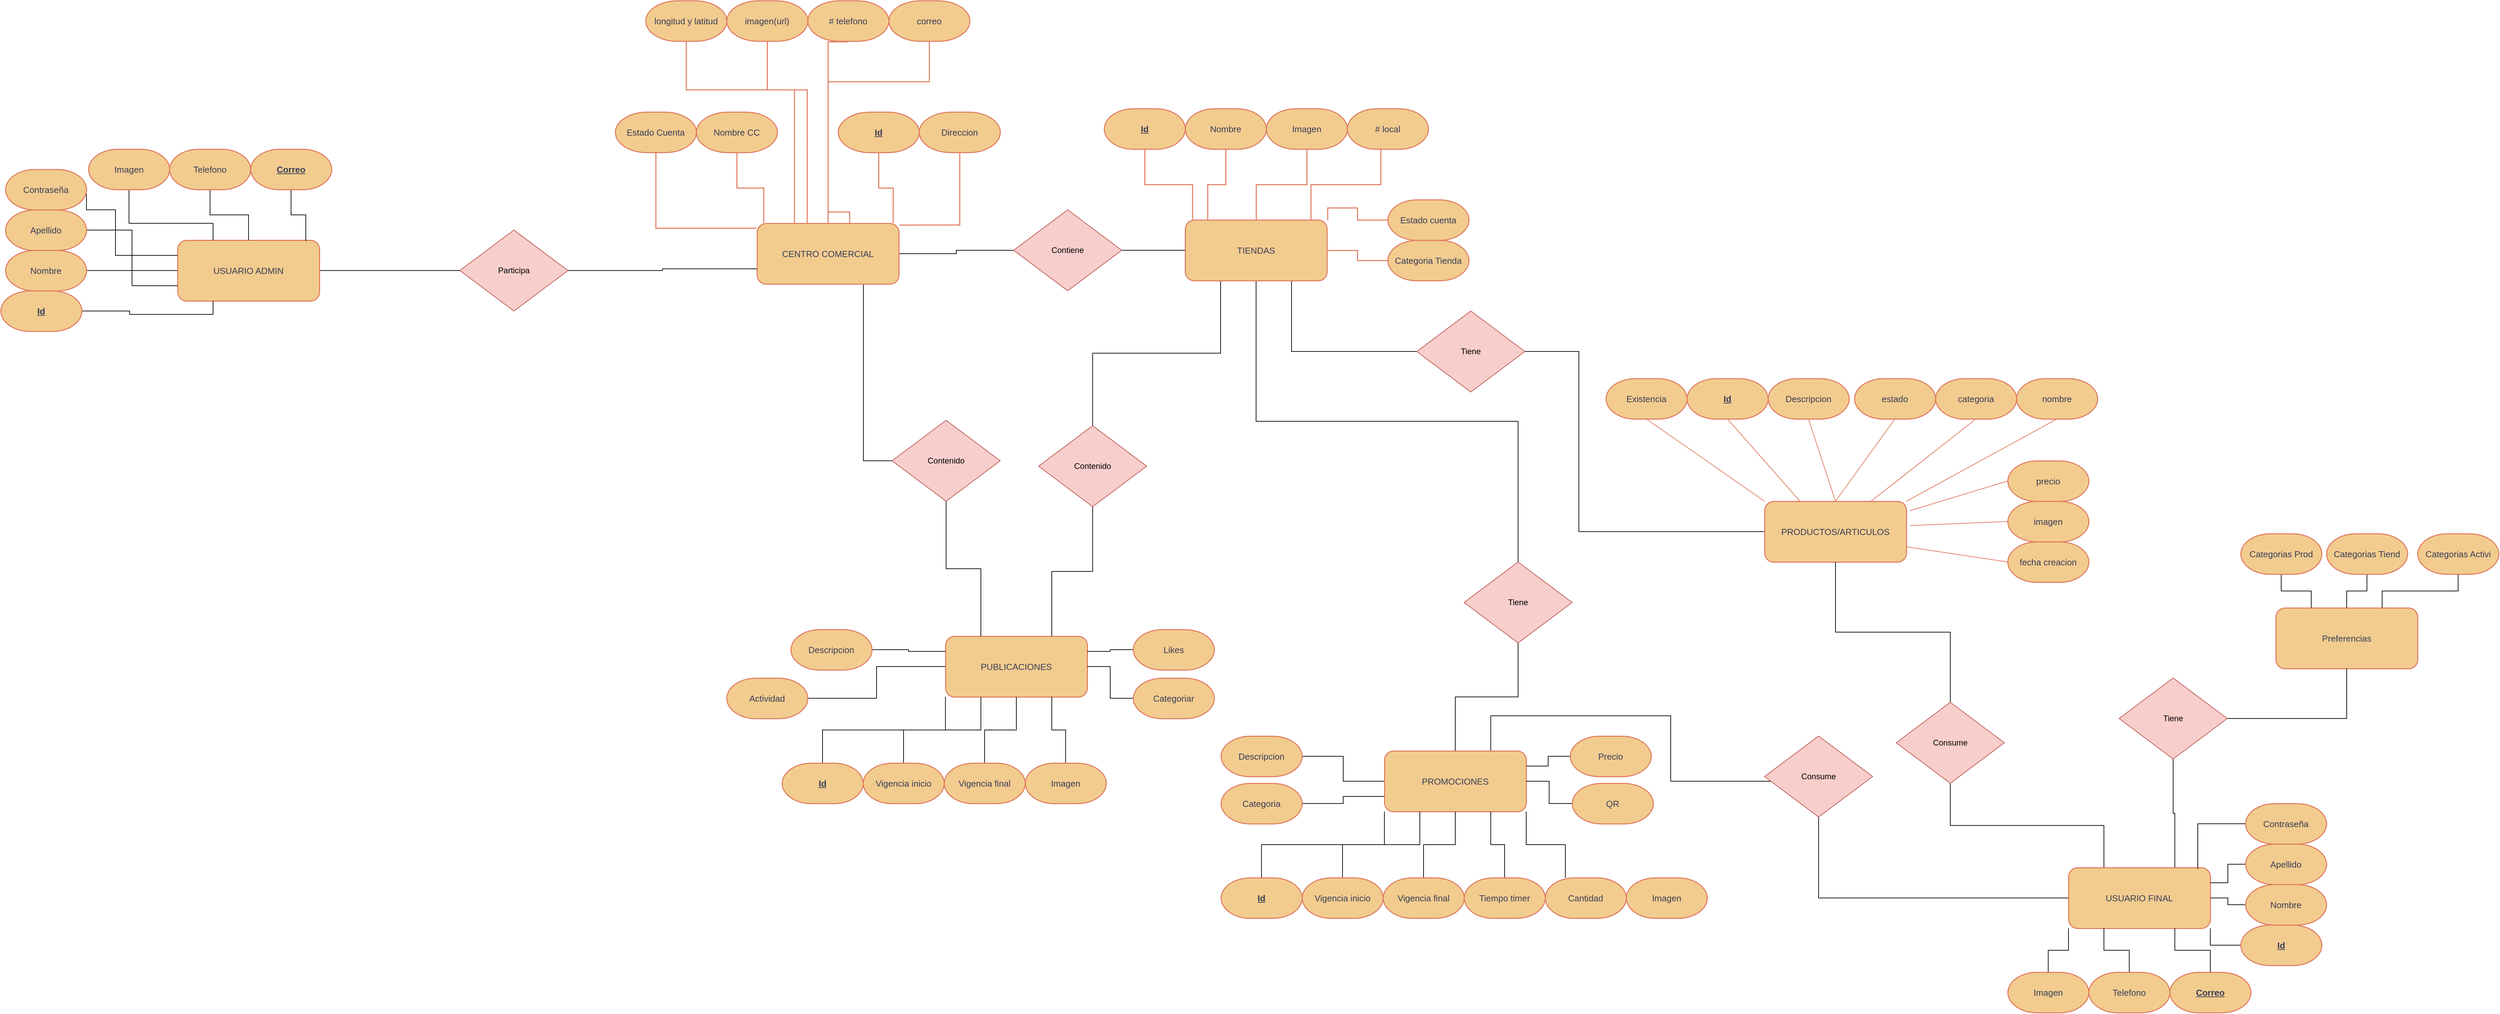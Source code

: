 <mxfile version="21.7.2" type="device">
  <diagram name="Página-1" id="ntaU-x05ywN7HmNlWzIk">
    <mxGraphModel dx="5553" dy="2973" grid="1" gridSize="10" guides="1" tooltips="1" connect="1" arrows="1" fold="1" page="1" pageScale="1" pageWidth="827" pageHeight="1169" math="0" shadow="0">
      <root>
        <mxCell id="0" />
        <mxCell id="1" parent="0" />
        <mxCell id="7kZYflLGiu1vBRq_scR5-114" style="edgeStyle=orthogonalEdgeStyle;rounded=0;orthogonalLoop=1;jettySize=auto;html=1;endArrow=none;endFill=0;" edge="1" parent="1" source="7kZYflLGiu1vBRq_scR5-4" target="7kZYflLGiu1vBRq_scR5-113">
          <mxGeometry relative="1" as="geometry" />
        </mxCell>
        <UserObject label="USUARIO ADMIN" lucidchartObjectId="M0NmfR.0CJwI" id="7kZYflLGiu1vBRq_scR5-4">
          <mxCell style="html=1;overflow=block;blockSpacing=1;whiteSpace=wrap;fontSize=13;fontColor=#393C56;spacing=9;strokeOpacity=100;strokeWidth=1.5;rounded=1;labelBackgroundColor=none;fillColor=#F2CC8F;strokeColor=#E07A5F;" vertex="1" parent="1">
            <mxGeometry x="405" y="475" width="210" height="90" as="geometry" />
          </mxCell>
        </UserObject>
        <mxCell id="7kZYflLGiu1vBRq_scR5-117" style="edgeStyle=orthogonalEdgeStyle;rounded=0;orthogonalLoop=1;jettySize=auto;html=1;endArrow=none;endFill=0;" edge="1" parent="1" source="7kZYflLGiu1vBRq_scR5-6" target="7kZYflLGiu1vBRq_scR5-116">
          <mxGeometry relative="1" as="geometry" />
        </mxCell>
        <mxCell id="7kZYflLGiu1vBRq_scR5-173" style="edgeStyle=orthogonalEdgeStyle;rounded=0;orthogonalLoop=1;jettySize=auto;html=1;exitX=0.75;exitY=1;exitDx=0;exitDy=0;entryX=0;entryY=0.5;entryDx=0;entryDy=0;endArrow=none;endFill=0;" edge="1" parent="1" source="7kZYflLGiu1vBRq_scR5-6" target="7kZYflLGiu1vBRq_scR5-170">
          <mxGeometry relative="1" as="geometry" />
        </mxCell>
        <UserObject label="CENTRO COMERCIAL" lucidchartObjectId="50NmJaIN.BOL" id="7kZYflLGiu1vBRq_scR5-6">
          <mxCell style="html=1;overflow=block;blockSpacing=1;whiteSpace=wrap;fontSize=13;fontColor=#393C56;spacing=9;strokeOpacity=100;strokeWidth=1.5;rounded=1;labelBackgroundColor=none;fillColor=#F2CC8F;strokeColor=#E07A5F;" vertex="1" parent="1">
            <mxGeometry x="1263" y="450" width="210" height="90" as="geometry" />
          </mxCell>
        </UserObject>
        <mxCell id="7kZYflLGiu1vBRq_scR5-137" style="edgeStyle=orthogonalEdgeStyle;rounded=0;orthogonalLoop=1;jettySize=auto;html=1;exitX=0.75;exitY=1;exitDx=0;exitDy=0;entryX=0;entryY=0.5;entryDx=0;entryDy=0;endArrow=none;endFill=0;" edge="1" parent="1" source="7kZYflLGiu1vBRq_scR5-8" target="7kZYflLGiu1vBRq_scR5-123">
          <mxGeometry relative="1" as="geometry" />
        </mxCell>
        <mxCell id="7kZYflLGiu1vBRq_scR5-138" style="edgeStyle=orthogonalEdgeStyle;rounded=0;orthogonalLoop=1;jettySize=auto;html=1;exitX=0.5;exitY=1;exitDx=0;exitDy=0;entryX=0.5;entryY=0;entryDx=0;entryDy=0;endArrow=none;endFill=0;" edge="1" parent="1" source="7kZYflLGiu1vBRq_scR5-8" target="7kZYflLGiu1vBRq_scR5-136">
          <mxGeometry relative="1" as="geometry" />
        </mxCell>
        <mxCell id="7kZYflLGiu1vBRq_scR5-177" style="edgeStyle=orthogonalEdgeStyle;rounded=0;orthogonalLoop=1;jettySize=auto;html=1;exitX=0.25;exitY=1;exitDx=0;exitDy=0;entryX=0.5;entryY=0;entryDx=0;entryDy=0;endArrow=none;endFill=0;" edge="1" parent="1" source="7kZYflLGiu1vBRq_scR5-8" target="7kZYflLGiu1vBRq_scR5-175">
          <mxGeometry relative="1" as="geometry" />
        </mxCell>
        <UserObject label="TIENDAS" lucidchartObjectId="w1NmIhFeexEP" id="7kZYflLGiu1vBRq_scR5-8">
          <mxCell style="html=1;overflow=block;blockSpacing=1;whiteSpace=wrap;fontSize=13;fontColor=#393C56;spacing=9;strokeOpacity=100;strokeWidth=1.5;rounded=1;labelBackgroundColor=none;fillColor=#F2CC8F;strokeColor=#E07A5F;" vertex="1" parent="1">
            <mxGeometry x="1897" y="445" width="210" height="90" as="geometry" />
          </mxCell>
        </UserObject>
        <mxCell id="7kZYflLGiu1vBRq_scR5-125" style="edgeStyle=orthogonalEdgeStyle;rounded=0;orthogonalLoop=1;jettySize=auto;html=1;exitX=0;exitY=0.5;exitDx=0;exitDy=0;entryX=1;entryY=0.5;entryDx=0;entryDy=0;endArrow=none;endFill=0;" edge="1" parent="1" source="7kZYflLGiu1vBRq_scR5-10" target="7kZYflLGiu1vBRq_scR5-123">
          <mxGeometry relative="1" as="geometry">
            <Array as="points">
              <mxPoint x="2480" y="907" />
              <mxPoint x="2480" y="640" />
            </Array>
          </mxGeometry>
        </mxCell>
        <UserObject label="PRODUCTOS/ARTICULOS" lucidchartObjectId="O1Nm0ZPylR8g" id="7kZYflLGiu1vBRq_scR5-10">
          <mxCell style="html=1;overflow=block;blockSpacing=1;whiteSpace=wrap;fontSize=13;fontColor=#393C56;spacing=9;strokeOpacity=100;strokeWidth=1.5;rounded=1;labelBackgroundColor=none;fillColor=#F2CC8F;strokeColor=#E07A5F;" vertex="1" parent="1">
            <mxGeometry x="2755" y="862" width="210" height="90" as="geometry" />
          </mxCell>
        </UserObject>
        <mxCell id="7kZYflLGiu1vBRq_scR5-207" style="edgeStyle=orthogonalEdgeStyle;rounded=0;orthogonalLoop=1;jettySize=auto;html=1;exitX=0.75;exitY=0;exitDx=0;exitDy=0;endArrow=none;endFill=0;" edge="1" parent="1" source="7kZYflLGiu1vBRq_scR5-13" target="7kZYflLGiu1vBRq_scR5-203">
          <mxGeometry relative="1" as="geometry">
            <Array as="points">
              <mxPoint x="2349" y="1180" />
              <mxPoint x="2616" y="1180" />
              <mxPoint x="2616" y="1277" />
            </Array>
          </mxGeometry>
        </mxCell>
        <UserObject label="PROMOCIONES" lucidchartObjectId="f3NmRvTZuNZb" id="7kZYflLGiu1vBRq_scR5-13">
          <mxCell style="html=1;overflow=block;blockSpacing=1;whiteSpace=wrap;fontSize=13;fontColor=#393C56;spacing=9;strokeOpacity=100;strokeWidth=1.5;rounded=1;labelBackgroundColor=none;fillColor=#F2CC8F;strokeColor=#E07A5F;" vertex="1" parent="1">
            <mxGeometry x="2192" y="1232" width="210" height="90" as="geometry" />
          </mxCell>
        </UserObject>
        <mxCell id="7kZYflLGiu1vBRq_scR5-107" style="edgeStyle=orthogonalEdgeStyle;rounded=0;orthogonalLoop=1;jettySize=auto;html=1;entryX=0.25;entryY=0;entryDx=0;entryDy=0;endArrow=none;endFill=0;" edge="1" parent="1" source="7kZYflLGiu1vBRq_scR5-14" target="7kZYflLGiu1vBRq_scR5-4">
          <mxGeometry relative="1" as="geometry">
            <Array as="points">
              <mxPoint x="333" y="450" />
              <mxPoint x="458" y="450" />
            </Array>
          </mxGeometry>
        </mxCell>
        <UserObject label="Imagen" lucidchartObjectId="ZiRmygmDh0cw" id="7kZYflLGiu1vBRq_scR5-14">
          <mxCell style="html=1;overflow=block;blockSpacing=1;whiteSpace=wrap;fontSize=13;fontColor=#393C56;spacing=3.8;strokeOpacity=100;strokeWidth=1.5;rounded=1;arcSize=73;labelBackgroundColor=none;fillColor=#F2CC8F;strokeColor=#E07A5F;" vertex="1" parent="1">
            <mxGeometry x="273" y="340" width="120" height="60" as="geometry" />
          </mxCell>
        </UserObject>
        <mxCell id="7kZYflLGiu1vBRq_scR5-105" style="edgeStyle=orthogonalEdgeStyle;rounded=0;orthogonalLoop=1;jettySize=auto;html=1;endArrow=none;endFill=0;" edge="1" parent="1" source="7kZYflLGiu1vBRq_scR5-15" target="7kZYflLGiu1vBRq_scR5-4">
          <mxGeometry relative="1" as="geometry" />
        </mxCell>
        <UserObject label="Telefono" lucidchartObjectId="njRmm_-5uQLU" id="7kZYflLGiu1vBRq_scR5-15">
          <mxCell style="html=1;overflow=block;blockSpacing=1;whiteSpace=wrap;fontSize=13;fontColor=#393C56;spacing=3.8;strokeOpacity=100;strokeWidth=1.5;rounded=1;arcSize=73;labelBackgroundColor=none;fillColor=#F2CC8F;strokeColor=#E07A5F;" vertex="1" parent="1">
            <mxGeometry x="393" y="340" width="120" height="60" as="geometry" />
          </mxCell>
        </UserObject>
        <mxCell id="7kZYflLGiu1vBRq_scR5-108" style="edgeStyle=orthogonalEdgeStyle;rounded=0;orthogonalLoop=1;jettySize=auto;html=1;exitX=1;exitY=0.5;exitDx=0;exitDy=0;entryX=0;entryY=0.25;entryDx=0;entryDy=0;endArrow=none;endFill=0;" edge="1" parent="1" source="7kZYflLGiu1vBRq_scR5-17" target="7kZYflLGiu1vBRq_scR5-4">
          <mxGeometry relative="1" as="geometry">
            <Array as="points">
              <mxPoint x="270" y="430" />
              <mxPoint x="313" y="430" />
              <mxPoint x="313" y="498" />
            </Array>
          </mxGeometry>
        </mxCell>
        <UserObject label="Contraseña" lucidchartObjectId="rjRmZaRfC-3L" id="7kZYflLGiu1vBRq_scR5-17">
          <mxCell style="html=1;overflow=block;blockSpacing=1;whiteSpace=wrap;fontSize=13;fontColor=#393C56;spacing=3.8;strokeOpacity=100;strokeWidth=1.5;rounded=1;arcSize=73;labelBackgroundColor=none;fillColor=#F2CC8F;strokeColor=#E07A5F;" vertex="1" parent="1">
            <mxGeometry x="150" y="370" width="120" height="60" as="geometry" />
          </mxCell>
        </UserObject>
        <mxCell id="7kZYflLGiu1vBRq_scR5-110" style="edgeStyle=orthogonalEdgeStyle;rounded=0;orthogonalLoop=1;jettySize=auto;html=1;entryX=0;entryY=0.75;entryDx=0;entryDy=0;endArrow=none;endFill=0;" edge="1" parent="1" source="7kZYflLGiu1vBRq_scR5-18" target="7kZYflLGiu1vBRq_scR5-4">
          <mxGeometry relative="1" as="geometry" />
        </mxCell>
        <UserObject label="Nombre" lucidchartObjectId="sjRmLzQnXEZI" id="7kZYflLGiu1vBRq_scR5-18">
          <mxCell style="html=1;overflow=block;blockSpacing=1;whiteSpace=wrap;fontSize=13;fontColor=#393C56;spacing=3.8;strokeOpacity=100;strokeWidth=1.5;rounded=1;arcSize=73;labelBackgroundColor=none;fillColor=#F2CC8F;strokeColor=#E07A5F;" vertex="1" parent="1">
            <mxGeometry x="150" y="490" width="120" height="60" as="geometry" />
          </mxCell>
        </UserObject>
        <mxCell id="7kZYflLGiu1vBRq_scR5-109" style="edgeStyle=orthogonalEdgeStyle;rounded=0;orthogonalLoop=1;jettySize=auto;html=1;entryX=0.25;entryY=1;entryDx=0;entryDy=0;endArrow=none;endFill=0;" edge="1" parent="1" source="7kZYflLGiu1vBRq_scR5-19" target="7kZYflLGiu1vBRq_scR5-4">
          <mxGeometry relative="1" as="geometry" />
        </mxCell>
        <UserObject label="Id" lucidchartObjectId="sjRmEEmUlFjG" id="7kZYflLGiu1vBRq_scR5-19">
          <mxCell style="html=1;overflow=block;blockSpacing=1;whiteSpace=wrap;fontSize=13;fontColor=#393C56;fontStyle=5;spacing=3.8;strokeOpacity=100;strokeWidth=1.5;rounded=1;arcSize=73;labelBackgroundColor=none;fillColor=#F2CC8F;strokeColor=#E07A5F;" vertex="1" parent="1">
            <mxGeometry x="143" y="550" width="120" height="60" as="geometry" />
          </mxCell>
        </UserObject>
        <mxCell id="7kZYflLGiu1vBRq_scR5-104" style="edgeStyle=orthogonalEdgeStyle;rounded=0;orthogonalLoop=1;jettySize=auto;html=1;exitX=0.5;exitY=1;exitDx=0;exitDy=0;entryX=0.904;entryY=0.014;entryDx=0;entryDy=0;entryPerimeter=0;endArrow=none;endFill=0;" edge="1" parent="1" source="7kZYflLGiu1vBRq_scR5-21" target="7kZYflLGiu1vBRq_scR5-4">
          <mxGeometry relative="1" as="geometry" />
        </mxCell>
        <UserObject label="&lt;b&gt;&lt;u&gt;Correo&lt;/u&gt;&lt;/b&gt;" lucidchartObjectId="tjRmZacdJxHJ" id="7kZYflLGiu1vBRq_scR5-21">
          <mxCell style="html=1;overflow=block;blockSpacing=1;whiteSpace=wrap;fontSize=13;fontColor=#393C56;spacing=3.8;strokeOpacity=100;strokeWidth=1.5;rounded=1;arcSize=73;labelBackgroundColor=none;fillColor=#F2CC8F;strokeColor=#E07A5F;" vertex="1" parent="1">
            <mxGeometry x="513" y="340" width="120" height="60" as="geometry" />
          </mxCell>
        </UserObject>
        <UserObject label="Estado Cuenta" lucidchartObjectId="1sRmsUlCyMDQ" id="7kZYflLGiu1vBRq_scR5-29">
          <mxCell style="html=1;overflow=block;blockSpacing=1;whiteSpace=wrap;fontSize=13;fontColor=#393C56;spacing=3.8;strokeOpacity=100;strokeWidth=1.5;arcSize=79;rounded=1;labelBackgroundColor=none;fillColor=#F2CC8F;strokeColor=#E07A5F;" vertex="1" parent="1">
            <mxGeometry x="1053" y="285" width="120" height="60" as="geometry" />
          </mxCell>
        </UserObject>
        <UserObject label="Nombre CC" lucidchartObjectId="1sRmLuMz4Amx" id="7kZYflLGiu1vBRq_scR5-30">
          <mxCell style="html=1;overflow=block;blockSpacing=1;whiteSpace=wrap;fontSize=13;fontColor=#393C56;spacing=3.8;strokeOpacity=100;strokeWidth=1.5;arcSize=79;rounded=1;labelBackgroundColor=none;fillColor=#F2CC8F;strokeColor=#E07A5F;" vertex="1" parent="1">
            <mxGeometry x="1173" y="285" width="120" height="60" as="geometry" />
          </mxCell>
        </UserObject>
        <UserObject label="Direccion" lucidchartObjectId="1sRmRQsiv0A0" id="7kZYflLGiu1vBRq_scR5-31">
          <mxCell style="html=1;overflow=block;blockSpacing=1;whiteSpace=wrap;fontSize=13;fontColor=#393C56;spacing=3.8;strokeOpacity=100;strokeWidth=1.5;arcSize=79;rounded=1;labelBackgroundColor=none;fillColor=#F2CC8F;strokeColor=#E07A5F;" vertex="1" parent="1">
            <mxGeometry x="1503" y="285" width="120" height="60" as="geometry" />
          </mxCell>
        </UserObject>
        <UserObject label="Id" lucidchartObjectId="1sRmekJ7AX4H" id="7kZYflLGiu1vBRq_scR5-32">
          <mxCell style="html=1;overflow=block;blockSpacing=1;whiteSpace=wrap;fontSize=13;fontColor=#393C56;fontStyle=5;spacing=3.8;strokeOpacity=100;strokeWidth=1.5;arcSize=79;rounded=1;labelBackgroundColor=none;fillColor=#F2CC8F;strokeColor=#E07A5F;" vertex="1" parent="1">
            <mxGeometry x="1383" y="285" width="120" height="60" as="geometry" />
          </mxCell>
        </UserObject>
        <UserObject label="longitud y latitud" lucidchartObjectId="YtRmYNkM_q_I" id="7kZYflLGiu1vBRq_scR5-33">
          <mxCell style="html=1;overflow=block;blockSpacing=1;whiteSpace=wrap;fontSize=13;fontColor=#393C56;spacing=3.8;strokeOpacity=100;strokeWidth=1.5;arcSize=79;rounded=1;labelBackgroundColor=none;fillColor=#F2CC8F;strokeColor=#E07A5F;" vertex="1" parent="1">
            <mxGeometry x="1098" y="120" width="120" height="60" as="geometry" />
          </mxCell>
        </UserObject>
        <UserObject label="imagen(url)" lucidchartObjectId="YtRmgZ2apoMe" id="7kZYflLGiu1vBRq_scR5-34">
          <mxCell style="html=1;overflow=block;blockSpacing=1;whiteSpace=wrap;fontSize=13;fontColor=#393C56;spacing=3.8;strokeOpacity=100;strokeWidth=1.5;arcSize=79;rounded=1;labelBackgroundColor=none;fillColor=#F2CC8F;strokeColor=#E07A5F;" vertex="1" parent="1">
            <mxGeometry x="1218" y="120" width="120" height="60" as="geometry" />
          </mxCell>
        </UserObject>
        <UserObject label="correo" lucidchartObjectId="YtRmugOnUNof" id="7kZYflLGiu1vBRq_scR5-35">
          <mxCell style="html=1;overflow=block;blockSpacing=1;whiteSpace=wrap;fontSize=13;fontColor=#393C56;spacing=3.8;strokeOpacity=100;strokeWidth=1.5;arcSize=79;rounded=1;labelBackgroundColor=none;fillColor=#F2CC8F;strokeColor=#E07A5F;" vertex="1" parent="1">
            <mxGeometry x="1458" y="120" width="120" height="60" as="geometry" />
          </mxCell>
        </UserObject>
        <UserObject label="# telefono" lucidchartObjectId="YtRmXLlc44EZ" id="7kZYflLGiu1vBRq_scR5-36">
          <mxCell style="html=1;overflow=block;blockSpacing=1;whiteSpace=wrap;fontSize=13;fontColor=#393C56;spacing=3.8;strokeOpacity=100;strokeWidth=1.5;arcSize=79;rounded=1;labelBackgroundColor=none;fillColor=#F2CC8F;strokeColor=#E07A5F;" vertex="1" parent="1">
            <mxGeometry x="1338" y="120" width="120" height="60" as="geometry" />
          </mxCell>
        </UserObject>
        <UserObject label="" lucidchartObjectId="MuRm-WQiy9Y5" id="7kZYflLGiu1vBRq_scR5-37">
          <mxCell style="html=1;jettySize=18;whiteSpace=wrap;fontSize=13;strokeWidth=1.5;rounded=1;arcSize=0;edgeStyle=orthogonalEdgeStyle;startArrow=none;endArrow=none;exitX=0.5;exitY=1.013;exitPerimeter=0;entryX=-0.004;entryY=0.078;entryPerimeter=0;labelBackgroundColor=none;strokeColor=#E07A5F;fontColor=default;" edge="1" parent="1" source="7kZYflLGiu1vBRq_scR5-29" target="7kZYflLGiu1vBRq_scR5-6">
            <mxGeometry width="100" height="100" relative="1" as="geometry">
              <Array as="points" />
            </mxGeometry>
          </mxCell>
        </UserObject>
        <UserObject label="" lucidchartObjectId="PuRm4tyDzdLB" id="7kZYflLGiu1vBRq_scR5-38">
          <mxCell style="html=1;jettySize=18;whiteSpace=wrap;fontSize=13;strokeWidth=1.5;rounded=1;arcSize=0;edgeStyle=orthogonalEdgeStyle;startArrow=none;endArrow=none;exitX=0.5;exitY=1.013;exitPerimeter=0;entryX=1.004;entryY=0.026;entryPerimeter=0;labelBackgroundColor=none;strokeColor=#E07A5F;fontColor=default;" edge="1" parent="1" source="7kZYflLGiu1vBRq_scR5-31" target="7kZYflLGiu1vBRq_scR5-6">
            <mxGeometry width="100" height="100" relative="1" as="geometry">
              <Array as="points" />
            </mxGeometry>
          </mxCell>
        </UserObject>
        <UserObject label="" lucidchartObjectId="SuRmwQ4q-v5X" id="7kZYflLGiu1vBRq_scR5-39">
          <mxCell style="html=1;jettySize=18;whiteSpace=wrap;fontSize=13;strokeWidth=1.5;rounded=1;arcSize=0;edgeStyle=orthogonalEdgeStyle;startArrow=none;endArrow=none;exitX=0.5;exitY=1.013;exitPerimeter=0;entryX=0.046;entryY=-0.008;entryPerimeter=0;labelBackgroundColor=none;strokeColor=#E07A5F;fontColor=default;" edge="1" parent="1" source="7kZYflLGiu1vBRq_scR5-30" target="7kZYflLGiu1vBRq_scR5-6">
            <mxGeometry width="100" height="100" relative="1" as="geometry">
              <Array as="points" />
            </mxGeometry>
          </mxCell>
        </UserObject>
        <UserObject label="" lucidchartObjectId="VuRm6VWlSLGH" id="7kZYflLGiu1vBRq_scR5-40">
          <mxCell style="html=1;jettySize=18;whiteSpace=wrap;fontSize=13;strokeWidth=1.5;rounded=1;arcSize=0;edgeStyle=orthogonalEdgeStyle;startArrow=none;endArrow=none;exitX=0.5;exitY=1.013;exitPerimeter=0;entryX=0.959;entryY=-0.008;entryPerimeter=0;labelBackgroundColor=none;strokeColor=#E07A5F;fontColor=default;" edge="1" parent="1" source="7kZYflLGiu1vBRq_scR5-32" target="7kZYflLGiu1vBRq_scR5-6">
            <mxGeometry width="100" height="100" relative="1" as="geometry">
              <Array as="points" />
            </mxGeometry>
          </mxCell>
        </UserObject>
        <UserObject label="" lucidchartObjectId="2uRmhGQWKLcj" id="7kZYflLGiu1vBRq_scR5-41">
          <mxCell style="html=1;jettySize=18;whiteSpace=wrap;fontSize=13;strokeWidth=1.5;rounded=1;arcSize=0;edgeStyle=orthogonalEdgeStyle;startArrow=none;endArrow=none;exitX=0.5;exitY=1.013;exitPerimeter=0;entryX=0.263;entryY=-0.008;entryPerimeter=0;labelBackgroundColor=none;strokeColor=#E07A5F;fontColor=default;" edge="1" parent="1" source="7kZYflLGiu1vBRq_scR5-33" target="7kZYflLGiu1vBRq_scR5-6">
            <mxGeometry width="100" height="100" relative="1" as="geometry">
              <Array as="points">
                <mxPoint x="1158" y="252" />
                <mxPoint x="1318" y="252" />
              </Array>
            </mxGeometry>
          </mxCell>
        </UserObject>
        <UserObject label="" lucidchartObjectId="8uRmXJCXcUD5" id="7kZYflLGiu1vBRq_scR5-42">
          <mxCell style="html=1;jettySize=18;whiteSpace=wrap;fontSize=13;strokeWidth=1.5;rounded=1;arcSize=0;edgeStyle=orthogonalEdgeStyle;startArrow=none;endArrow=none;exitX=0.5;exitY=1.013;exitPerimeter=0;entryX=0.353;entryY=-0.008;entryPerimeter=0;labelBackgroundColor=none;strokeColor=#E07A5F;fontColor=default;" edge="1" parent="1" source="7kZYflLGiu1vBRq_scR5-34" target="7kZYflLGiu1vBRq_scR5-6">
            <mxGeometry width="100" height="100" relative="1" as="geometry">
              <Array as="points">
                <mxPoint x="1278" y="252" />
                <mxPoint x="1337" y="252" />
              </Array>
            </mxGeometry>
          </mxCell>
        </UserObject>
        <UserObject label="" lucidchartObjectId="-uRmCDpjyaD6" id="7kZYflLGiu1vBRq_scR5-43">
          <mxCell style="html=1;jettySize=18;whiteSpace=wrap;fontSize=13;strokeWidth=1.5;rounded=1;arcSize=0;edgeStyle=orthogonalEdgeStyle;startArrow=none;endArrow=none;exitX=0.5;exitY=1.013;exitPerimeter=0;entryX=0.5;entryY=-0.008;entryPerimeter=0;labelBackgroundColor=none;strokeColor=#E07A5F;fontColor=default;" edge="1" parent="1" source="7kZYflLGiu1vBRq_scR5-36" target="7kZYflLGiu1vBRq_scR5-6">
            <mxGeometry width="100" height="100" relative="1" as="geometry">
              <Array as="points">
                <mxPoint x="1368" y="181" />
              </Array>
            </mxGeometry>
          </mxCell>
        </UserObject>
        <UserObject label="" lucidchartObjectId=".uRmzeGu73lc" id="7kZYflLGiu1vBRq_scR5-44">
          <mxCell style="html=1;jettySize=18;whiteSpace=wrap;fontSize=13;strokeWidth=1.5;rounded=1;arcSize=0;edgeStyle=orthogonalEdgeStyle;startArrow=none;endArrow=none;exitX=0.5;exitY=1.013;exitPerimeter=0;entryX=0.652;entryY=-0.008;entryPerimeter=0;labelBackgroundColor=none;strokeColor=#E07A5F;fontColor=default;" edge="1" parent="1" source="7kZYflLGiu1vBRq_scR5-35" target="7kZYflLGiu1vBRq_scR5-6">
            <mxGeometry width="100" height="100" relative="1" as="geometry">
              <Array as="points">
                <mxPoint x="1518" y="240" />
                <mxPoint x="1368" y="240" />
                <mxPoint x="1368" y="433" />
                <mxPoint x="1400" y="433" />
              </Array>
            </mxGeometry>
          </mxCell>
        </UserObject>
        <UserObject label="Id" lucidchartObjectId="gwRmP022EyiT" id="7kZYflLGiu1vBRq_scR5-45">
          <mxCell style="html=1;overflow=block;blockSpacing=1;whiteSpace=wrap;fontSize=13;fontColor=#393C56;fontStyle=5;spacing=3.8;strokeOpacity=100;strokeWidth=1.5;rounded=1;arcSize=73;labelBackgroundColor=none;fillColor=#F2CC8F;strokeColor=#E07A5F;" vertex="1" parent="1">
            <mxGeometry x="1777" y="280" width="120" height="60" as="geometry" />
          </mxCell>
        </UserObject>
        <UserObject label="Nombre" lucidchartObjectId="gwRm5Lo2Ekdb" id="7kZYflLGiu1vBRq_scR5-46">
          <mxCell style="html=1;overflow=block;blockSpacing=1;whiteSpace=wrap;fontSize=13;fontColor=#393C56;spacing=3.8;strokeOpacity=100;strokeWidth=1.5;rounded=1;arcSize=73;labelBackgroundColor=none;fillColor=#F2CC8F;strokeColor=#E07A5F;" vertex="1" parent="1">
            <mxGeometry x="1897" y="280" width="120" height="60" as="geometry" />
          </mxCell>
        </UserObject>
        <UserObject label="# local" lucidchartObjectId="gwRmv_3BVJWS" id="7kZYflLGiu1vBRq_scR5-47">
          <mxCell style="html=1;overflow=block;blockSpacing=1;whiteSpace=wrap;fontSize=13;fontColor=#393C56;spacing=3.8;strokeOpacity=100;strokeWidth=1.5;rounded=1;arcSize=73;labelBackgroundColor=none;fillColor=#F2CC8F;strokeColor=#E07A5F;" vertex="1" parent="1">
            <mxGeometry x="2137" y="280" width="120" height="60" as="geometry" />
          </mxCell>
        </UserObject>
        <UserObject label="Imagen" lucidchartObjectId="gwRmOf30d8Zc" id="7kZYflLGiu1vBRq_scR5-48">
          <mxCell style="html=1;overflow=block;blockSpacing=1;whiteSpace=wrap;fontSize=13;fontColor=#393C56;spacing=3.8;strokeOpacity=100;strokeWidth=1.5;rounded=1;arcSize=73;labelBackgroundColor=none;fillColor=#F2CC8F;strokeColor=#E07A5F;" vertex="1" parent="1">
            <mxGeometry x="2017" y="280" width="120" height="60" as="geometry" />
          </mxCell>
        </UserObject>
        <UserObject label="Estado cuenta" lucidchartObjectId="hxRmvEwDt.Kl" id="7kZYflLGiu1vBRq_scR5-49">
          <mxCell style="html=1;overflow=block;blockSpacing=1;whiteSpace=wrap;fontSize=13;fontColor=#393C56;spacing=3.8;strokeOpacity=100;strokeWidth=1.5;rounded=1;arcSize=73;labelBackgroundColor=none;fillColor=#F2CC8F;strokeColor=#E07A5F;" vertex="1" parent="1">
            <mxGeometry x="2197" y="415" width="120" height="60" as="geometry" />
          </mxCell>
        </UserObject>
        <UserObject label="Categoria Tienda" lucidchartObjectId="kxRmhYrkOlI6" id="7kZYflLGiu1vBRq_scR5-50">
          <mxCell style="html=1;overflow=block;blockSpacing=1;whiteSpace=wrap;fontSize=13;fontColor=#393C56;spacing=3.8;strokeOpacity=100;strokeWidth=1.5;rounded=1;arcSize=73;labelBackgroundColor=none;fillColor=#F2CC8F;strokeColor=#E07A5F;" vertex="1" parent="1">
            <mxGeometry x="2197" y="475" width="120" height="60" as="geometry" />
          </mxCell>
        </UserObject>
        <UserObject label="" lucidchartObjectId="ExRmF.XyVD4P" id="7kZYflLGiu1vBRq_scR5-51">
          <mxCell style="html=1;jettySize=18;whiteSpace=wrap;fontSize=13;strokeWidth=1.5;rounded=1;arcSize=0;edgeStyle=orthogonalEdgeStyle;startArrow=none;endArrow=none;exitX=0.5;exitY=1.013;exitPerimeter=0;entryX=0.051;entryY=-0.008;entryPerimeter=0;labelBackgroundColor=none;strokeColor=#E07A5F;fontColor=default;" edge="1" parent="1" source="7kZYflLGiu1vBRq_scR5-45" target="7kZYflLGiu1vBRq_scR5-8">
            <mxGeometry width="100" height="100" relative="1" as="geometry">
              <Array as="points" />
            </mxGeometry>
          </mxCell>
        </UserObject>
        <UserObject label="" lucidchartObjectId="GxRm0Ko2BDEh" id="7kZYflLGiu1vBRq_scR5-52">
          <mxCell style="html=1;jettySize=18;whiteSpace=wrap;fontSize=13;strokeWidth=1.5;rounded=1;arcSize=0;edgeStyle=orthogonalEdgeStyle;startArrow=none;endArrow=none;exitX=0.5;exitY=1.013;exitPerimeter=0;entryX=0.158;entryY=-0.008;entryPerimeter=0;labelBackgroundColor=none;strokeColor=#E07A5F;fontColor=default;" edge="1" parent="1" source="7kZYflLGiu1vBRq_scR5-46" target="7kZYflLGiu1vBRq_scR5-8">
            <mxGeometry width="100" height="100" relative="1" as="geometry">
              <Array as="points" />
            </mxGeometry>
          </mxCell>
        </UserObject>
        <UserObject label="" lucidchartObjectId="IxRmr3lUBJ3D" id="7kZYflLGiu1vBRq_scR5-53">
          <mxCell style="html=1;jettySize=18;whiteSpace=wrap;fontSize=13;strokeWidth=1.5;rounded=1;arcSize=0;edgeStyle=orthogonalEdgeStyle;startArrow=none;endArrow=none;exitX=0.5;exitY=1.013;exitPerimeter=0;entryX=0.5;entryY=-0.008;entryPerimeter=0;labelBackgroundColor=none;strokeColor=#E07A5F;fontColor=default;" edge="1" parent="1" source="7kZYflLGiu1vBRq_scR5-48" target="7kZYflLGiu1vBRq_scR5-8">
            <mxGeometry width="100" height="100" relative="1" as="geometry">
              <Array as="points" />
            </mxGeometry>
          </mxCell>
        </UserObject>
        <UserObject label="" lucidchartObjectId="KxRmqEfJPIO8" id="7kZYflLGiu1vBRq_scR5-54">
          <mxCell style="html=1;jettySize=18;whiteSpace=wrap;fontSize=13;strokeWidth=1.5;rounded=1;arcSize=0;edgeStyle=orthogonalEdgeStyle;startArrow=none;endArrow=none;exitX=0.413;exitY=1.013;exitPerimeter=0;entryX=0.886;entryY=-0.008;entryPerimeter=0;labelBackgroundColor=none;strokeColor=#E07A5F;fontColor=default;" edge="1" parent="1" source="7kZYflLGiu1vBRq_scR5-47" target="7kZYflLGiu1vBRq_scR5-8">
            <mxGeometry width="100" height="100" relative="1" as="geometry">
              <Array as="points" />
            </mxGeometry>
          </mxCell>
        </UserObject>
        <UserObject label="" lucidchartObjectId="QxRmvhu3GmNm" id="7kZYflLGiu1vBRq_scR5-55">
          <mxCell style="html=1;jettySize=18;whiteSpace=wrap;fontSize=13;strokeWidth=1.5;rounded=1;arcSize=0;edgeStyle=orthogonalEdgeStyle;startArrow=none;endArrow=none;exitX=-0.006;exitY=0.5;exitPerimeter=0;entryX=1.004;entryY=0;entryPerimeter=0;labelBackgroundColor=none;strokeColor=#E07A5F;fontColor=default;" edge="1" parent="1" source="7kZYflLGiu1vBRq_scR5-49" target="7kZYflLGiu1vBRq_scR5-8">
            <mxGeometry width="100" height="100" relative="1" as="geometry">
              <Array as="points" />
            </mxGeometry>
          </mxCell>
        </UserObject>
        <UserObject label="" lucidchartObjectId="TxRm~xc3fuyt" id="7kZYflLGiu1vBRq_scR5-56">
          <mxCell style="html=1;jettySize=18;whiteSpace=wrap;fontSize=13;strokeWidth=1.5;rounded=1;arcSize=0;edgeStyle=orthogonalEdgeStyle;startArrow=none;endArrow=none;exitX=-0.006;exitY=0.5;exitPerimeter=0;entryX=1.004;entryY=0.5;entryPerimeter=0;labelBackgroundColor=none;strokeColor=#E07A5F;fontColor=default;" edge="1" parent="1" source="7kZYflLGiu1vBRq_scR5-50" target="7kZYflLGiu1vBRq_scR5-8">
            <mxGeometry width="100" height="100" relative="1" as="geometry">
              <Array as="points" />
            </mxGeometry>
          </mxCell>
        </UserObject>
        <mxCell id="7kZYflLGiu1vBRq_scR5-60" style="edgeStyle=none;html=1;exitX=0.5;exitY=1;exitDx=0;exitDy=0;entryX=0.25;entryY=0;entryDx=0;entryDy=0;endArrow=none;endFill=0;rounded=1;labelBackgroundColor=none;strokeColor=#E07A5F;fontColor=default;" edge="1" parent="1" source="7kZYflLGiu1vBRq_scR5-61" target="7kZYflLGiu1vBRq_scR5-10">
          <mxGeometry relative="1" as="geometry" />
        </mxCell>
        <UserObject label="Id" lucidchartObjectId="NERmm8FYlDaB" id="7kZYflLGiu1vBRq_scR5-61">
          <mxCell style="html=1;overflow=block;blockSpacing=1;whiteSpace=wrap;fontSize=13;fontColor=#393C56;fontStyle=5;spacing=3.8;strokeOpacity=100;strokeWidth=1.5;rounded=1;arcSize=73;labelBackgroundColor=none;fillColor=#F2CC8F;strokeColor=#E07A5F;" vertex="1" parent="1">
            <mxGeometry x="2640" y="680" width="120" height="60" as="geometry" />
          </mxCell>
        </UserObject>
        <mxCell id="7kZYflLGiu1vBRq_scR5-62" style="edgeStyle=none;html=1;exitX=0.5;exitY=1;exitDx=0;exitDy=0;entryX=0.5;entryY=0;entryDx=0;entryDy=0;endArrow=none;endFill=0;rounded=1;labelBackgroundColor=none;strokeColor=#E07A5F;fontColor=default;" edge="1" parent="1" source="7kZYflLGiu1vBRq_scR5-63" target="7kZYflLGiu1vBRq_scR5-10">
          <mxGeometry relative="1" as="geometry" />
        </mxCell>
        <UserObject label="Descripcion" lucidchartObjectId="NERmmX75QwC7" id="7kZYflLGiu1vBRq_scR5-63">
          <mxCell style="html=1;overflow=block;blockSpacing=1;whiteSpace=wrap;fontSize=13;fontColor=#393C56;spacing=3.8;strokeOpacity=100;strokeWidth=1.5;rounded=1;arcSize=73;labelBackgroundColor=none;fillColor=#F2CC8F;strokeColor=#E07A5F;" vertex="1" parent="1">
            <mxGeometry x="2760" y="680" width="120" height="60" as="geometry" />
          </mxCell>
        </UserObject>
        <mxCell id="7kZYflLGiu1vBRq_scR5-64" style="edgeStyle=none;html=1;exitX=0.5;exitY=1;exitDx=0;exitDy=0;entryX=1;entryY=0;entryDx=0;entryDy=0;endArrow=none;endFill=0;rounded=1;labelBackgroundColor=none;strokeColor=#E07A5F;fontColor=default;" edge="1" parent="1" source="7kZYflLGiu1vBRq_scR5-65" target="7kZYflLGiu1vBRq_scR5-10">
          <mxGeometry relative="1" as="geometry" />
        </mxCell>
        <UserObject label="nombre" lucidchartObjectId="NERmTLcya7m7" id="7kZYflLGiu1vBRq_scR5-65">
          <mxCell style="html=1;overflow=block;blockSpacing=1;whiteSpace=wrap;fontSize=13;fontColor=#393C56;spacing=3.8;strokeOpacity=100;strokeWidth=1.5;rounded=1;arcSize=73;labelBackgroundColor=none;fillColor=#F2CC8F;strokeColor=#E07A5F;" vertex="1" parent="1">
            <mxGeometry x="3128" y="680" width="120" height="60" as="geometry" />
          </mxCell>
        </UserObject>
        <mxCell id="7kZYflLGiu1vBRq_scR5-66" style="edgeStyle=none;html=1;exitX=0.5;exitY=1;exitDx=0;exitDy=0;entryX=0.75;entryY=0;entryDx=0;entryDy=0;endArrow=none;endFill=0;rounded=1;labelBackgroundColor=none;strokeColor=#E07A5F;fontColor=default;" edge="1" parent="1" source="7kZYflLGiu1vBRq_scR5-67" target="7kZYflLGiu1vBRq_scR5-10">
          <mxGeometry relative="1" as="geometry" />
        </mxCell>
        <UserObject label="categoria" lucidchartObjectId="NERmVw9EEOjA" id="7kZYflLGiu1vBRq_scR5-67">
          <mxCell style="html=1;overflow=block;blockSpacing=1;whiteSpace=wrap;fontSize=13;fontColor=#393C56;spacing=3.8;strokeOpacity=100;strokeWidth=1.5;rounded=1;arcSize=73;labelBackgroundColor=none;fillColor=#F2CC8F;strokeColor=#E07A5F;" vertex="1" parent="1">
            <mxGeometry x="3008" y="680" width="120" height="60" as="geometry" />
          </mxCell>
        </UserObject>
        <mxCell id="7kZYflLGiu1vBRq_scR5-68" style="edgeStyle=none;html=1;exitX=0;exitY=0.5;exitDx=0;exitDy=0;endArrow=none;endFill=0;rounded=1;labelBackgroundColor=none;strokeColor=#E07A5F;fontColor=default;" edge="1" parent="1" source="7kZYflLGiu1vBRq_scR5-69">
          <mxGeometry relative="1" as="geometry">
            <mxPoint x="2970" y="876" as="targetPoint" />
          </mxGeometry>
        </mxCell>
        <UserObject label="precio" lucidchartObjectId="eGRmSYW6klo0" id="7kZYflLGiu1vBRq_scR5-69">
          <mxCell style="html=1;overflow=block;blockSpacing=1;whiteSpace=wrap;fontSize=13;fontColor=#393C56;spacing=3.8;strokeOpacity=100;strokeWidth=1.5;rounded=1;arcSize=73;labelBackgroundColor=none;fillColor=#F2CC8F;strokeColor=#E07A5F;" vertex="1" parent="1">
            <mxGeometry x="3115" y="802" width="120" height="60" as="geometry" />
          </mxCell>
        </UserObject>
        <mxCell id="7kZYflLGiu1vBRq_scR5-70" style="edgeStyle=none;html=1;exitX=0;exitY=0.5;exitDx=0;exitDy=0;endArrow=none;endFill=0;rounded=1;labelBackgroundColor=none;strokeColor=#E07A5F;fontColor=default;" edge="1" parent="1" source="7kZYflLGiu1vBRq_scR5-71">
          <mxGeometry relative="1" as="geometry">
            <mxPoint x="2970" y="898" as="targetPoint" />
          </mxGeometry>
        </mxCell>
        <UserObject label="imagen" lucidchartObjectId="eGRmHeOwNrTV" id="7kZYflLGiu1vBRq_scR5-71">
          <mxCell style="html=1;overflow=block;blockSpacing=1;whiteSpace=wrap;fontSize=13;fontColor=#393C56;spacing=3.8;strokeOpacity=100;strokeWidth=1.5;rounded=1;arcSize=73;labelBackgroundColor=none;fillColor=#F2CC8F;strokeColor=#E07A5F;" vertex="1" parent="1">
            <mxGeometry x="3115" y="862" width="120" height="60" as="geometry" />
          </mxCell>
        </UserObject>
        <mxCell id="7kZYflLGiu1vBRq_scR5-72" style="edgeStyle=none;html=1;exitX=0.5;exitY=1;exitDx=0;exitDy=0;entryX=0.5;entryY=0;entryDx=0;entryDy=0;endArrow=none;endFill=0;rounded=1;labelBackgroundColor=none;strokeColor=#E07A5F;fontColor=default;" edge="1" parent="1" source="7kZYflLGiu1vBRq_scR5-73" target="7kZYflLGiu1vBRq_scR5-10">
          <mxGeometry relative="1" as="geometry" />
        </mxCell>
        <UserObject label="estado" lucidchartObjectId="eGRmQcFOGWlw" id="7kZYflLGiu1vBRq_scR5-73">
          <mxCell style="html=1;overflow=block;blockSpacing=1;whiteSpace=wrap;fontSize=13;fontColor=#393C56;spacing=3.8;strokeOpacity=100;strokeWidth=1.5;rounded=1;arcSize=73;labelBackgroundColor=none;fillColor=#F2CC8F;strokeColor=#E07A5F;" vertex="1" parent="1">
            <mxGeometry x="2888" y="680" width="120" height="60" as="geometry" />
          </mxCell>
        </UserObject>
        <mxCell id="7kZYflLGiu1vBRq_scR5-74" style="edgeStyle=none;html=1;exitX=0;exitY=0.5;exitDx=0;exitDy=0;entryX=1;entryY=0.75;entryDx=0;entryDy=0;endArrow=none;endFill=0;rounded=1;labelBackgroundColor=none;strokeColor=#E07A5F;fontColor=default;" edge="1" parent="1" source="7kZYflLGiu1vBRq_scR5-75" target="7kZYflLGiu1vBRq_scR5-10">
          <mxGeometry relative="1" as="geometry" />
        </mxCell>
        <UserObject label="fecha creacion" lucidchartObjectId="eGRmMYF8Zzk2" id="7kZYflLGiu1vBRq_scR5-75">
          <mxCell style="html=1;overflow=block;blockSpacing=1;whiteSpace=wrap;fontSize=13;fontColor=#393C56;spacing=3.8;strokeOpacity=100;strokeWidth=1.5;rounded=1;arcSize=73;labelBackgroundColor=none;fillColor=#F2CC8F;strokeColor=#E07A5F;" vertex="1" parent="1">
            <mxGeometry x="3115" y="922" width="120" height="60" as="geometry" />
          </mxCell>
        </UserObject>
        <mxCell id="7kZYflLGiu1vBRq_scR5-76" style="edgeStyle=none;html=1;exitX=0.5;exitY=1;exitDx=0;exitDy=0;entryX=0;entryY=0;entryDx=0;entryDy=0;endArrow=none;endFill=0;rounded=1;labelBackgroundColor=none;strokeColor=#E07A5F;fontColor=default;" edge="1" parent="1" source="7kZYflLGiu1vBRq_scR5-77" target="7kZYflLGiu1vBRq_scR5-10">
          <mxGeometry relative="1" as="geometry" />
        </mxCell>
        <UserObject label="Existencia" lucidchartObjectId="eGRmSYW6klo0" id="7kZYflLGiu1vBRq_scR5-77">
          <mxCell style="html=1;overflow=block;blockSpacing=1;whiteSpace=wrap;fontSize=13;fontColor=#393C56;spacing=3.8;strokeOpacity=100;strokeWidth=1.5;rounded=1;arcSize=73;labelBackgroundColor=none;fillColor=#F2CC8F;strokeColor=#E07A5F;" vertex="1" parent="1">
            <mxGeometry x="2520" y="680" width="120" height="60" as="geometry" />
          </mxCell>
        </UserObject>
        <mxCell id="7kZYflLGiu1vBRq_scR5-126" style="edgeStyle=orthogonalEdgeStyle;rounded=0;orthogonalLoop=1;jettySize=auto;html=1;exitX=0.5;exitY=0;exitDx=0;exitDy=0;entryX=0;entryY=1;entryDx=0;entryDy=0;endArrow=none;endFill=0;" edge="1" parent="1" source="7kZYflLGiu1vBRq_scR5-79" target="7kZYflLGiu1vBRq_scR5-13">
          <mxGeometry relative="1" as="geometry" />
        </mxCell>
        <UserObject label="Id" lucidchartObjectId="gwRmP022EyiT" id="7kZYflLGiu1vBRq_scR5-79">
          <mxCell style="html=1;overflow=block;blockSpacing=1;whiteSpace=wrap;fontSize=13;fontColor=#393C56;fontStyle=5;spacing=3.8;strokeOpacity=100;strokeWidth=1.5;rounded=1;arcSize=73;labelBackgroundColor=none;fillColor=#F2CC8F;strokeColor=#E07A5F;" vertex="1" parent="1">
            <mxGeometry x="1950" y="1420" width="120" height="60" as="geometry" />
          </mxCell>
        </UserObject>
        <mxCell id="7kZYflLGiu1vBRq_scR5-127" style="edgeStyle=orthogonalEdgeStyle;rounded=0;orthogonalLoop=1;jettySize=auto;html=1;exitX=0.5;exitY=0;exitDx=0;exitDy=0;entryX=0.25;entryY=1;entryDx=0;entryDy=0;endArrow=none;endFill=0;" edge="1" parent="1" source="7kZYflLGiu1vBRq_scR5-81" target="7kZYflLGiu1vBRq_scR5-13">
          <mxGeometry relative="1" as="geometry" />
        </mxCell>
        <UserObject label="Vigencia inicio" lucidchartObjectId="gwRm5Lo2Ekdb" id="7kZYflLGiu1vBRq_scR5-81">
          <mxCell style="html=1;overflow=block;blockSpacing=1;whiteSpace=wrap;fontSize=13;fontColor=#393C56;spacing=3.8;strokeOpacity=100;strokeWidth=1.5;rounded=1;arcSize=73;labelBackgroundColor=none;fillColor=#F2CC8F;strokeColor=#E07A5F;" vertex="1" parent="1">
            <mxGeometry x="2070" y="1420" width="120" height="60" as="geometry" />
          </mxCell>
        </UserObject>
        <mxCell id="7kZYflLGiu1vBRq_scR5-129" style="edgeStyle=orthogonalEdgeStyle;rounded=0;orthogonalLoop=1;jettySize=auto;html=1;exitX=0.5;exitY=0;exitDx=0;exitDy=0;entryX=0.75;entryY=1;entryDx=0;entryDy=0;endArrow=none;endFill=0;" edge="1" parent="1" source="7kZYflLGiu1vBRq_scR5-83" target="7kZYflLGiu1vBRq_scR5-13">
          <mxGeometry relative="1" as="geometry" />
        </mxCell>
        <UserObject label="Tiempo timer" lucidchartObjectId="gwRmv_3BVJWS" id="7kZYflLGiu1vBRq_scR5-83">
          <mxCell style="html=1;overflow=block;blockSpacing=1;whiteSpace=wrap;fontSize=13;fontColor=#393C56;spacing=3.8;strokeOpacity=100;strokeWidth=1.5;rounded=1;arcSize=73;labelBackgroundColor=none;fillColor=#F2CC8F;strokeColor=#E07A5F;" vertex="1" parent="1">
            <mxGeometry x="2310" y="1420" width="120" height="60" as="geometry" />
          </mxCell>
        </UserObject>
        <mxCell id="7kZYflLGiu1vBRq_scR5-128" style="edgeStyle=orthogonalEdgeStyle;rounded=0;orthogonalLoop=1;jettySize=auto;html=1;exitX=0.5;exitY=0;exitDx=0;exitDy=0;entryX=0.5;entryY=1;entryDx=0;entryDy=0;endArrow=none;endFill=0;" edge="1" parent="1" source="7kZYflLGiu1vBRq_scR5-85" target="7kZYflLGiu1vBRq_scR5-13">
          <mxGeometry relative="1" as="geometry" />
        </mxCell>
        <UserObject label="Vigencia final" lucidchartObjectId="gwRmOf30d8Zc" id="7kZYflLGiu1vBRq_scR5-85">
          <mxCell style="html=1;overflow=block;blockSpacing=1;whiteSpace=wrap;fontSize=13;fontColor=#393C56;spacing=3.8;strokeOpacity=100;strokeWidth=1.5;rounded=1;arcSize=73;labelBackgroundColor=none;fillColor=#F2CC8F;strokeColor=#E07A5F;" vertex="1" parent="1">
            <mxGeometry x="2190" y="1420" width="120" height="60" as="geometry" />
          </mxCell>
        </UserObject>
        <UserObject label="Imagen" lucidchartObjectId="gwRmv_3BVJWS" id="7kZYflLGiu1vBRq_scR5-87">
          <mxCell style="html=1;overflow=block;blockSpacing=1;whiteSpace=wrap;fontSize=13;fontColor=#393C56;spacing=3.8;strokeOpacity=100;strokeWidth=1.5;rounded=1;arcSize=73;labelBackgroundColor=none;fillColor=#F2CC8F;strokeColor=#E07A5F;" vertex="1" parent="1">
            <mxGeometry x="2550" y="1420" width="120" height="60" as="geometry" />
          </mxCell>
        </UserObject>
        <mxCell id="7kZYflLGiu1vBRq_scR5-130" style="edgeStyle=orthogonalEdgeStyle;rounded=0;orthogonalLoop=1;jettySize=auto;html=1;exitX=0.25;exitY=0;exitDx=0;exitDy=0;entryX=1;entryY=1;entryDx=0;entryDy=0;endArrow=none;endFill=0;" edge="1" parent="1" source="7kZYflLGiu1vBRq_scR5-89" target="7kZYflLGiu1vBRq_scR5-13">
          <mxGeometry relative="1" as="geometry" />
        </mxCell>
        <UserObject label="Cantidad" lucidchartObjectId="gwRmOf30d8Zc" id="7kZYflLGiu1vBRq_scR5-89">
          <mxCell style="html=1;overflow=block;blockSpacing=1;whiteSpace=wrap;fontSize=13;fontColor=#393C56;spacing=3.8;strokeOpacity=100;strokeWidth=1.5;rounded=1;arcSize=73;labelBackgroundColor=none;fillColor=#F2CC8F;strokeColor=#E07A5F;" vertex="1" parent="1">
            <mxGeometry x="2430" y="1420" width="120" height="60" as="geometry" />
          </mxCell>
        </UserObject>
        <mxCell id="7kZYflLGiu1vBRq_scR5-132" style="edgeStyle=orthogonalEdgeStyle;rounded=0;orthogonalLoop=1;jettySize=auto;html=1;endArrow=none;endFill=0;" edge="1" parent="1" source="7kZYflLGiu1vBRq_scR5-91" target="7kZYflLGiu1vBRq_scR5-13">
          <mxGeometry relative="1" as="geometry" />
        </mxCell>
        <UserObject label="QR" lucidchartObjectId="gwRmv_3BVJWS" id="7kZYflLGiu1vBRq_scR5-91">
          <mxCell style="html=1;overflow=block;blockSpacing=1;whiteSpace=wrap;fontSize=13;fontColor=#393C56;spacing=3.8;strokeOpacity=100;strokeWidth=1.5;rounded=1;arcSize=73;labelBackgroundColor=none;fillColor=#F2CC8F;strokeColor=#E07A5F;" vertex="1" parent="1">
            <mxGeometry x="2470" y="1280" width="120" height="60" as="geometry" />
          </mxCell>
        </UserObject>
        <mxCell id="7kZYflLGiu1vBRq_scR5-134" style="edgeStyle=orthogonalEdgeStyle;rounded=0;orthogonalLoop=1;jettySize=auto;html=1;exitX=0;exitY=0.5;exitDx=0;exitDy=0;entryX=1;entryY=0.25;entryDx=0;entryDy=0;endArrow=none;endFill=0;" edge="1" parent="1" source="7kZYflLGiu1vBRq_scR5-93" target="7kZYflLGiu1vBRq_scR5-13">
          <mxGeometry relative="1" as="geometry" />
        </mxCell>
        <UserObject label="Precio" lucidchartObjectId="gwRmv_3BVJWS" id="7kZYflLGiu1vBRq_scR5-93">
          <mxCell style="html=1;overflow=block;blockSpacing=1;whiteSpace=wrap;fontSize=13;fontColor=#393C56;spacing=3.8;strokeOpacity=100;strokeWidth=1.5;rounded=1;arcSize=73;labelBackgroundColor=none;fillColor=#F2CC8F;strokeColor=#E07A5F;" vertex="1" parent="1">
            <mxGeometry x="2467" y="1210" width="120" height="60" as="geometry" />
          </mxCell>
        </UserObject>
        <mxCell id="7kZYflLGiu1vBRq_scR5-131" style="edgeStyle=orthogonalEdgeStyle;rounded=0;orthogonalLoop=1;jettySize=auto;html=1;endArrow=none;endFill=0;" edge="1" parent="1" source="7kZYflLGiu1vBRq_scR5-95" target="7kZYflLGiu1vBRq_scR5-13">
          <mxGeometry relative="1" as="geometry" />
        </mxCell>
        <UserObject label="Descripcion" lucidchartObjectId="gwRmv_3BVJWS" id="7kZYflLGiu1vBRq_scR5-95">
          <mxCell style="html=1;overflow=block;blockSpacing=1;whiteSpace=wrap;fontSize=13;fontColor=#393C56;spacing=3.8;strokeOpacity=100;strokeWidth=1.5;rounded=1;arcSize=73;labelBackgroundColor=none;fillColor=#F2CC8F;strokeColor=#E07A5F;" vertex="1" parent="1">
            <mxGeometry x="1950" y="1210" width="120" height="60" as="geometry" />
          </mxCell>
        </UserObject>
        <mxCell id="7kZYflLGiu1vBRq_scR5-111" style="edgeStyle=orthogonalEdgeStyle;rounded=0;orthogonalLoop=1;jettySize=auto;html=1;entryX=0;entryY=0.5;entryDx=0;entryDy=0;endArrow=none;endFill=0;" edge="1" parent="1" source="7kZYflLGiu1vBRq_scR5-98" target="7kZYflLGiu1vBRq_scR5-4">
          <mxGeometry relative="1" as="geometry" />
        </mxCell>
        <UserObject label="Apellido" lucidchartObjectId="sjRmLzQnXEZI" id="7kZYflLGiu1vBRq_scR5-98">
          <mxCell style="html=1;overflow=block;blockSpacing=1;whiteSpace=wrap;fontSize=13;fontColor=#393C56;spacing=3.8;strokeOpacity=100;strokeWidth=1.5;rounded=1;arcSize=73;labelBackgroundColor=none;fillColor=#F2CC8F;strokeColor=#E07A5F;" vertex="1" parent="1">
            <mxGeometry x="150" y="430" width="120" height="60" as="geometry" />
          </mxCell>
        </UserObject>
        <mxCell id="7kZYflLGiu1vBRq_scR5-115" style="edgeStyle=orthogonalEdgeStyle;rounded=0;orthogonalLoop=1;jettySize=auto;html=1;exitX=1;exitY=0.5;exitDx=0;exitDy=0;entryX=0;entryY=0.75;entryDx=0;entryDy=0;endArrow=none;endFill=0;" edge="1" parent="1" source="7kZYflLGiu1vBRq_scR5-113" target="7kZYflLGiu1vBRq_scR5-6">
          <mxGeometry relative="1" as="geometry" />
        </mxCell>
        <mxCell id="7kZYflLGiu1vBRq_scR5-113" value="Participa" style="rhombus;whiteSpace=wrap;html=1;fillColor=#f8cecc;strokeColor=#b85450;" vertex="1" parent="1">
          <mxGeometry x="823" y="460" width="160" height="120" as="geometry" />
        </mxCell>
        <mxCell id="7kZYflLGiu1vBRq_scR5-118" style="edgeStyle=orthogonalEdgeStyle;rounded=0;orthogonalLoop=1;jettySize=auto;html=1;exitX=1;exitY=0.5;exitDx=0;exitDy=0;endArrow=none;endFill=0;" edge="1" parent="1" source="7kZYflLGiu1vBRq_scR5-116" target="7kZYflLGiu1vBRq_scR5-8">
          <mxGeometry relative="1" as="geometry" />
        </mxCell>
        <mxCell id="7kZYflLGiu1vBRq_scR5-116" value="Contiene" style="rhombus;whiteSpace=wrap;html=1;fillColor=#f8cecc;strokeColor=#b85450;" vertex="1" parent="1">
          <mxGeometry x="1643" y="430" width="160" height="120" as="geometry" />
        </mxCell>
        <mxCell id="7kZYflLGiu1vBRq_scR5-123" value="Tiene" style="rhombus;whiteSpace=wrap;html=1;fillColor=#f8cecc;strokeColor=#b85450;" vertex="1" parent="1">
          <mxGeometry x="2240" y="580" width="160" height="120" as="geometry" />
        </mxCell>
        <mxCell id="7kZYflLGiu1vBRq_scR5-139" style="edgeStyle=orthogonalEdgeStyle;rounded=0;orthogonalLoop=1;jettySize=auto;html=1;exitX=0.5;exitY=1;exitDx=0;exitDy=0;entryX=0.5;entryY=0;entryDx=0;entryDy=0;endArrow=none;endFill=0;" edge="1" parent="1" source="7kZYflLGiu1vBRq_scR5-136" target="7kZYflLGiu1vBRq_scR5-13">
          <mxGeometry relative="1" as="geometry" />
        </mxCell>
        <mxCell id="7kZYflLGiu1vBRq_scR5-136" value="Tiene" style="rhombus;whiteSpace=wrap;html=1;fillColor=#f8cecc;strokeColor=#b85450;" vertex="1" parent="1">
          <mxGeometry x="2310" y="952" width="160" height="120" as="geometry" />
        </mxCell>
        <UserObject label="PUBLICACIONES" lucidchartObjectId="f3NmRvTZuNZb" id="7kZYflLGiu1vBRq_scR5-143">
          <mxCell style="html=1;overflow=block;blockSpacing=1;whiteSpace=wrap;fontSize=13;fontColor=#393C56;spacing=9;strokeOpacity=100;strokeWidth=1.5;rounded=1;labelBackgroundColor=none;fillColor=#F2CC8F;strokeColor=#E07A5F;" vertex="1" parent="1">
            <mxGeometry x="1542" y="1062" width="210" height="90" as="geometry" />
          </mxCell>
        </UserObject>
        <mxCell id="7kZYflLGiu1vBRq_scR5-144" style="edgeStyle=orthogonalEdgeStyle;rounded=0;orthogonalLoop=1;jettySize=auto;html=1;exitX=0.5;exitY=0;exitDx=0;exitDy=0;entryX=0;entryY=1;entryDx=0;entryDy=0;endArrow=none;endFill=0;" edge="1" parent="1" source="7kZYflLGiu1vBRq_scR5-145" target="7kZYflLGiu1vBRq_scR5-143">
          <mxGeometry relative="1" as="geometry" />
        </mxCell>
        <UserObject label="Id" lucidchartObjectId="gwRmP022EyiT" id="7kZYflLGiu1vBRq_scR5-145">
          <mxCell style="html=1;overflow=block;blockSpacing=1;whiteSpace=wrap;fontSize=13;fontColor=#393C56;fontStyle=5;spacing=3.8;strokeOpacity=100;strokeWidth=1.5;rounded=1;arcSize=73;labelBackgroundColor=none;fillColor=#F2CC8F;strokeColor=#E07A5F;" vertex="1" parent="1">
            <mxGeometry x="1300" y="1250" width="120" height="60" as="geometry" />
          </mxCell>
        </UserObject>
        <mxCell id="7kZYflLGiu1vBRq_scR5-146" style="edgeStyle=orthogonalEdgeStyle;rounded=0;orthogonalLoop=1;jettySize=auto;html=1;exitX=0.5;exitY=0;exitDx=0;exitDy=0;entryX=0.25;entryY=1;entryDx=0;entryDy=0;endArrow=none;endFill=0;" edge="1" parent="1" source="7kZYflLGiu1vBRq_scR5-147" target="7kZYflLGiu1vBRq_scR5-143">
          <mxGeometry relative="1" as="geometry" />
        </mxCell>
        <UserObject label="Vigencia inicio" lucidchartObjectId="gwRm5Lo2Ekdb" id="7kZYflLGiu1vBRq_scR5-147">
          <mxCell style="html=1;overflow=block;blockSpacing=1;whiteSpace=wrap;fontSize=13;fontColor=#393C56;spacing=3.8;strokeOpacity=100;strokeWidth=1.5;rounded=1;arcSize=73;labelBackgroundColor=none;fillColor=#F2CC8F;strokeColor=#E07A5F;" vertex="1" parent="1">
            <mxGeometry x="1420" y="1250" width="120" height="60" as="geometry" />
          </mxCell>
        </UserObject>
        <mxCell id="7kZYflLGiu1vBRq_scR5-150" style="edgeStyle=orthogonalEdgeStyle;rounded=0;orthogonalLoop=1;jettySize=auto;html=1;exitX=0.5;exitY=0;exitDx=0;exitDy=0;entryX=0.5;entryY=1;entryDx=0;entryDy=0;endArrow=none;endFill=0;" edge="1" parent="1" source="7kZYflLGiu1vBRq_scR5-151" target="7kZYflLGiu1vBRq_scR5-143">
          <mxGeometry relative="1" as="geometry" />
        </mxCell>
        <UserObject label="Vigencia final" lucidchartObjectId="gwRmOf30d8Zc" id="7kZYflLGiu1vBRq_scR5-151">
          <mxCell style="html=1;overflow=block;blockSpacing=1;whiteSpace=wrap;fontSize=13;fontColor=#393C56;spacing=3.8;strokeOpacity=100;strokeWidth=1.5;rounded=1;arcSize=73;labelBackgroundColor=none;fillColor=#F2CC8F;strokeColor=#E07A5F;" vertex="1" parent="1">
            <mxGeometry x="1540" y="1250" width="120" height="60" as="geometry" />
          </mxCell>
        </UserObject>
        <mxCell id="7kZYflLGiu1vBRq_scR5-162" style="edgeStyle=orthogonalEdgeStyle;rounded=0;orthogonalLoop=1;jettySize=auto;html=1;exitX=0.5;exitY=0;exitDx=0;exitDy=0;entryX=0.75;entryY=1;entryDx=0;entryDy=0;endArrow=none;endFill=0;" edge="1" parent="1" source="7kZYflLGiu1vBRq_scR5-152" target="7kZYflLGiu1vBRq_scR5-143">
          <mxGeometry relative="1" as="geometry" />
        </mxCell>
        <UserObject label="Imagen" lucidchartObjectId="gwRmv_3BVJWS" id="7kZYflLGiu1vBRq_scR5-152">
          <mxCell style="html=1;overflow=block;blockSpacing=1;whiteSpace=wrap;fontSize=13;fontColor=#393C56;spacing=3.8;strokeOpacity=100;strokeWidth=1.5;rounded=1;arcSize=73;labelBackgroundColor=none;fillColor=#F2CC8F;strokeColor=#E07A5F;" vertex="1" parent="1">
            <mxGeometry x="1660" y="1250" width="120" height="60" as="geometry" />
          </mxCell>
        </UserObject>
        <mxCell id="7kZYflLGiu1vBRq_scR5-163" style="edgeStyle=orthogonalEdgeStyle;rounded=0;orthogonalLoop=1;jettySize=auto;html=1;exitX=1;exitY=0.5;exitDx=0;exitDy=0;entryX=0;entryY=0.25;entryDx=0;entryDy=0;endArrow=none;endFill=0;" edge="1" parent="1" source="7kZYflLGiu1vBRq_scR5-160" target="7kZYflLGiu1vBRq_scR5-143">
          <mxGeometry relative="1" as="geometry" />
        </mxCell>
        <UserObject label="Descripcion" lucidchartObjectId="gwRmv_3BVJWS" id="7kZYflLGiu1vBRq_scR5-160">
          <mxCell style="html=1;overflow=block;blockSpacing=1;whiteSpace=wrap;fontSize=13;fontColor=#393C56;spacing=3.8;strokeOpacity=100;strokeWidth=1.5;rounded=1;arcSize=73;labelBackgroundColor=none;fillColor=#F2CC8F;strokeColor=#E07A5F;" vertex="1" parent="1">
            <mxGeometry x="1313" y="1052" width="120" height="60" as="geometry" />
          </mxCell>
        </UserObject>
        <mxCell id="7kZYflLGiu1vBRq_scR5-165" style="edgeStyle=orthogonalEdgeStyle;rounded=0;orthogonalLoop=1;jettySize=auto;html=1;entryX=1;entryY=0.25;entryDx=0;entryDy=0;endArrow=none;endFill=0;" edge="1" parent="1" source="7kZYflLGiu1vBRq_scR5-164" target="7kZYflLGiu1vBRq_scR5-143">
          <mxGeometry relative="1" as="geometry" />
        </mxCell>
        <UserObject label="Likes" lucidchartObjectId="gwRmv_3BVJWS" id="7kZYflLGiu1vBRq_scR5-164">
          <mxCell style="html=1;overflow=block;blockSpacing=1;whiteSpace=wrap;fontSize=13;fontColor=#393C56;spacing=3.8;strokeOpacity=100;strokeWidth=1.5;rounded=1;arcSize=73;labelBackgroundColor=none;fillColor=#F2CC8F;strokeColor=#E07A5F;" vertex="1" parent="1">
            <mxGeometry x="1820" y="1052" width="120" height="60" as="geometry" />
          </mxCell>
        </UserObject>
        <mxCell id="7kZYflLGiu1vBRq_scR5-167" style="edgeStyle=orthogonalEdgeStyle;rounded=0;orthogonalLoop=1;jettySize=auto;html=1;exitX=1;exitY=0.5;exitDx=0;exitDy=0;entryX=0;entryY=0.75;entryDx=0;entryDy=0;endArrow=none;endFill=0;" edge="1" parent="1" source="7kZYflLGiu1vBRq_scR5-166" target="7kZYflLGiu1vBRq_scR5-13">
          <mxGeometry relative="1" as="geometry" />
        </mxCell>
        <UserObject label="Categoria" lucidchartObjectId="gwRmv_3BVJWS" id="7kZYflLGiu1vBRq_scR5-166">
          <mxCell style="html=1;overflow=block;blockSpacing=1;whiteSpace=wrap;fontSize=13;fontColor=#393C56;spacing=3.8;strokeOpacity=100;strokeWidth=1.5;rounded=1;arcSize=73;labelBackgroundColor=none;fillColor=#F2CC8F;strokeColor=#E07A5F;" vertex="1" parent="1">
            <mxGeometry x="1950" y="1280" width="120" height="60" as="geometry" />
          </mxCell>
        </UserObject>
        <mxCell id="7kZYflLGiu1vBRq_scR5-169" style="edgeStyle=orthogonalEdgeStyle;rounded=0;orthogonalLoop=1;jettySize=auto;html=1;entryX=1;entryY=0.5;entryDx=0;entryDy=0;endArrow=none;endFill=0;" edge="1" parent="1" source="7kZYflLGiu1vBRq_scR5-168" target="7kZYflLGiu1vBRq_scR5-143">
          <mxGeometry relative="1" as="geometry" />
        </mxCell>
        <UserObject label="Categoriar" lucidchartObjectId="gwRmv_3BVJWS" id="7kZYflLGiu1vBRq_scR5-168">
          <mxCell style="html=1;overflow=block;blockSpacing=1;whiteSpace=wrap;fontSize=13;fontColor=#393C56;spacing=3.8;strokeOpacity=100;strokeWidth=1.5;rounded=1;arcSize=73;labelBackgroundColor=none;fillColor=#F2CC8F;strokeColor=#E07A5F;" vertex="1" parent="1">
            <mxGeometry x="1820" y="1124" width="120" height="60" as="geometry" />
          </mxCell>
        </UserObject>
        <mxCell id="7kZYflLGiu1vBRq_scR5-176" style="edgeStyle=orthogonalEdgeStyle;rounded=0;orthogonalLoop=1;jettySize=auto;html=1;exitX=0.5;exitY=1;exitDx=0;exitDy=0;entryX=0.25;entryY=0;entryDx=0;entryDy=0;endArrow=none;endFill=0;" edge="1" parent="1" source="7kZYflLGiu1vBRq_scR5-170" target="7kZYflLGiu1vBRq_scR5-143">
          <mxGeometry relative="1" as="geometry" />
        </mxCell>
        <mxCell id="7kZYflLGiu1vBRq_scR5-170" value="Contenido" style="rhombus;whiteSpace=wrap;html=1;fillColor=#f8cecc;strokeColor=#b85450;" vertex="1" parent="1">
          <mxGeometry x="1463" y="742" width="160" height="120" as="geometry" />
        </mxCell>
        <mxCell id="7kZYflLGiu1vBRq_scR5-178" style="edgeStyle=orthogonalEdgeStyle;rounded=0;orthogonalLoop=1;jettySize=auto;html=1;exitX=0.5;exitY=1;exitDx=0;exitDy=0;entryX=0.75;entryY=0;entryDx=0;entryDy=0;endArrow=none;endFill=0;" edge="1" parent="1" source="7kZYflLGiu1vBRq_scR5-175" target="7kZYflLGiu1vBRq_scR5-143">
          <mxGeometry relative="1" as="geometry" />
        </mxCell>
        <mxCell id="7kZYflLGiu1vBRq_scR5-175" value="Contenido" style="rhombus;whiteSpace=wrap;html=1;fillColor=#f8cecc;strokeColor=#b85450;" vertex="1" parent="1">
          <mxGeometry x="1680" y="750" width="160" height="120" as="geometry" />
        </mxCell>
        <mxCell id="7kZYflLGiu1vBRq_scR5-204" style="edgeStyle=orthogonalEdgeStyle;rounded=0;orthogonalLoop=1;jettySize=auto;html=1;exitX=0.75;exitY=0;exitDx=0;exitDy=0;entryX=0.5;entryY=1;entryDx=0;entryDy=0;endArrow=none;endFill=0;" edge="1" parent="1" source="7kZYflLGiu1vBRq_scR5-179" target="7kZYflLGiu1vBRq_scR5-202">
          <mxGeometry relative="1" as="geometry" />
        </mxCell>
        <mxCell id="7kZYflLGiu1vBRq_scR5-206" style="edgeStyle=orthogonalEdgeStyle;rounded=0;orthogonalLoop=1;jettySize=auto;html=1;entryX=0.5;entryY=1;entryDx=0;entryDy=0;endArrow=none;endFill=0;" edge="1" parent="1" source="7kZYflLGiu1vBRq_scR5-179" target="7kZYflLGiu1vBRq_scR5-203">
          <mxGeometry relative="1" as="geometry" />
        </mxCell>
        <mxCell id="7kZYflLGiu1vBRq_scR5-218" style="edgeStyle=orthogonalEdgeStyle;rounded=0;orthogonalLoop=1;jettySize=auto;html=1;exitX=0.25;exitY=0;exitDx=0;exitDy=0;entryX=0.5;entryY=1;entryDx=0;entryDy=0;endArrow=none;endFill=0;" edge="1" parent="1" source="7kZYflLGiu1vBRq_scR5-179" target="7kZYflLGiu1vBRq_scR5-217">
          <mxGeometry relative="1" as="geometry" />
        </mxCell>
        <UserObject label="USUARIO FINAL" lucidchartObjectId="M0NmfR.0CJwI" id="7kZYflLGiu1vBRq_scR5-179">
          <mxCell style="html=1;overflow=block;blockSpacing=1;whiteSpace=wrap;fontSize=13;fontColor=#393C56;spacing=9;strokeOpacity=100;strokeWidth=1.5;rounded=1;labelBackgroundColor=none;fillColor=#F2CC8F;strokeColor=#E07A5F;" vertex="1" parent="1">
            <mxGeometry x="3205" y="1405" width="210" height="90" as="geometry" />
          </mxCell>
        </UserObject>
        <mxCell id="7kZYflLGiu1vBRq_scR5-194" style="edgeStyle=orthogonalEdgeStyle;rounded=0;orthogonalLoop=1;jettySize=auto;html=1;exitX=0.5;exitY=0;exitDx=0;exitDy=0;entryX=0;entryY=1;entryDx=0;entryDy=0;endArrow=none;endFill=0;" edge="1" parent="1" source="7kZYflLGiu1vBRq_scR5-181" target="7kZYflLGiu1vBRq_scR5-179">
          <mxGeometry relative="1" as="geometry" />
        </mxCell>
        <UserObject label="Imagen" lucidchartObjectId="ZiRmygmDh0cw" id="7kZYflLGiu1vBRq_scR5-181">
          <mxCell style="html=1;overflow=block;blockSpacing=1;whiteSpace=wrap;fontSize=13;fontColor=#393C56;spacing=3.8;strokeOpacity=100;strokeWidth=1.5;rounded=1;arcSize=73;labelBackgroundColor=none;fillColor=#F2CC8F;strokeColor=#E07A5F;" vertex="1" parent="1">
            <mxGeometry x="3115" y="1560" width="120" height="60" as="geometry" />
          </mxCell>
        </UserObject>
        <mxCell id="7kZYflLGiu1vBRq_scR5-195" style="edgeStyle=orthogonalEdgeStyle;rounded=0;orthogonalLoop=1;jettySize=auto;html=1;entryX=0.25;entryY=1;entryDx=0;entryDy=0;endArrow=none;endFill=0;" edge="1" parent="1" source="7kZYflLGiu1vBRq_scR5-183" target="7kZYflLGiu1vBRq_scR5-179">
          <mxGeometry relative="1" as="geometry" />
        </mxCell>
        <UserObject label="Telefono" lucidchartObjectId="njRmm_-5uQLU" id="7kZYflLGiu1vBRq_scR5-183">
          <mxCell style="html=1;overflow=block;blockSpacing=1;whiteSpace=wrap;fontSize=13;fontColor=#393C56;spacing=3.8;strokeOpacity=100;strokeWidth=1.5;rounded=1;arcSize=73;labelBackgroundColor=none;fillColor=#F2CC8F;strokeColor=#E07A5F;" vertex="1" parent="1">
            <mxGeometry x="3235" y="1560" width="120" height="60" as="geometry" />
          </mxCell>
        </UserObject>
        <mxCell id="7kZYflLGiu1vBRq_scR5-199" style="edgeStyle=orthogonalEdgeStyle;rounded=0;orthogonalLoop=1;jettySize=auto;html=1;entryX=0.912;entryY=0.022;entryDx=0;entryDy=0;entryPerimeter=0;endArrow=none;endFill=0;" edge="1" parent="1" source="7kZYflLGiu1vBRq_scR5-185" target="7kZYflLGiu1vBRq_scR5-179">
          <mxGeometry relative="1" as="geometry" />
        </mxCell>
        <UserObject label="Contraseña" lucidchartObjectId="rjRmZaRfC-3L" id="7kZYflLGiu1vBRq_scR5-185">
          <mxCell style="html=1;overflow=block;blockSpacing=1;whiteSpace=wrap;fontSize=13;fontColor=#393C56;spacing=3.8;strokeOpacity=100;strokeWidth=1.5;rounded=1;arcSize=73;labelBackgroundColor=none;fillColor=#F2CC8F;strokeColor=#E07A5F;" vertex="1" parent="1">
            <mxGeometry x="3467" y="1310" width="120" height="60" as="geometry" />
          </mxCell>
        </UserObject>
        <mxCell id="7kZYflLGiu1vBRq_scR5-197" style="edgeStyle=orthogonalEdgeStyle;rounded=0;orthogonalLoop=1;jettySize=auto;html=1;endArrow=none;endFill=0;" edge="1" parent="1" source="7kZYflLGiu1vBRq_scR5-187" target="7kZYflLGiu1vBRq_scR5-179">
          <mxGeometry relative="1" as="geometry" />
        </mxCell>
        <UserObject label="Nombre" lucidchartObjectId="sjRmLzQnXEZI" id="7kZYflLGiu1vBRq_scR5-187">
          <mxCell style="html=1;overflow=block;blockSpacing=1;whiteSpace=wrap;fontSize=13;fontColor=#393C56;spacing=3.8;strokeOpacity=100;strokeWidth=1.5;rounded=1;arcSize=73;labelBackgroundColor=none;fillColor=#F2CC8F;strokeColor=#E07A5F;" vertex="1" parent="1">
            <mxGeometry x="3467" y="1430" width="120" height="60" as="geometry" />
          </mxCell>
        </UserObject>
        <mxCell id="7kZYflLGiu1vBRq_scR5-200" style="edgeStyle=orthogonalEdgeStyle;rounded=0;orthogonalLoop=1;jettySize=auto;html=1;entryX=1;entryY=1;entryDx=0;entryDy=0;endArrow=none;endFill=0;" edge="1" parent="1" source="7kZYflLGiu1vBRq_scR5-189" target="7kZYflLGiu1vBRq_scR5-179">
          <mxGeometry relative="1" as="geometry" />
        </mxCell>
        <UserObject label="Id" lucidchartObjectId="sjRmEEmUlFjG" id="7kZYflLGiu1vBRq_scR5-189">
          <mxCell style="html=1;overflow=block;blockSpacing=1;whiteSpace=wrap;fontSize=13;fontColor=#393C56;fontStyle=5;spacing=3.8;strokeOpacity=100;strokeWidth=1.5;rounded=1;arcSize=73;labelBackgroundColor=none;fillColor=#F2CC8F;strokeColor=#E07A5F;" vertex="1" parent="1">
            <mxGeometry x="3460" y="1490" width="120" height="60" as="geometry" />
          </mxCell>
        </UserObject>
        <mxCell id="7kZYflLGiu1vBRq_scR5-196" style="edgeStyle=orthogonalEdgeStyle;rounded=0;orthogonalLoop=1;jettySize=auto;html=1;exitX=0.5;exitY=0;exitDx=0;exitDy=0;entryX=0.75;entryY=1;entryDx=0;entryDy=0;endArrow=none;endFill=0;" edge="1" parent="1" source="7kZYflLGiu1vBRq_scR5-191" target="7kZYflLGiu1vBRq_scR5-179">
          <mxGeometry relative="1" as="geometry" />
        </mxCell>
        <UserObject label="&lt;b&gt;&lt;u&gt;Correo&lt;/u&gt;&lt;/b&gt;" lucidchartObjectId="tjRmZacdJxHJ" id="7kZYflLGiu1vBRq_scR5-191">
          <mxCell style="html=1;overflow=block;blockSpacing=1;whiteSpace=wrap;fontSize=13;fontColor=#393C56;spacing=3.8;strokeOpacity=100;strokeWidth=1.5;rounded=1;arcSize=73;labelBackgroundColor=none;fillColor=#F2CC8F;strokeColor=#E07A5F;" vertex="1" parent="1">
            <mxGeometry x="3355" y="1560" width="120" height="60" as="geometry" />
          </mxCell>
        </UserObject>
        <mxCell id="7kZYflLGiu1vBRq_scR5-198" style="edgeStyle=orthogonalEdgeStyle;rounded=0;orthogonalLoop=1;jettySize=auto;html=1;entryX=1;entryY=0.25;entryDx=0;entryDy=0;endArrow=none;endFill=0;" edge="1" parent="1" source="7kZYflLGiu1vBRq_scR5-193" target="7kZYflLGiu1vBRq_scR5-179">
          <mxGeometry relative="1" as="geometry" />
        </mxCell>
        <UserObject label="Apellido" lucidchartObjectId="sjRmLzQnXEZI" id="7kZYflLGiu1vBRq_scR5-193">
          <mxCell style="html=1;overflow=block;blockSpacing=1;whiteSpace=wrap;fontSize=13;fontColor=#393C56;spacing=3.8;strokeOpacity=100;strokeWidth=1.5;rounded=1;arcSize=73;labelBackgroundColor=none;fillColor=#F2CC8F;strokeColor=#E07A5F;" vertex="1" parent="1">
            <mxGeometry x="3467" y="1370" width="120" height="60" as="geometry" />
          </mxCell>
        </UserObject>
        <UserObject label="Preferencias" lucidchartObjectId="M0NmfR.0CJwI" id="7kZYflLGiu1vBRq_scR5-201">
          <mxCell style="html=1;overflow=block;blockSpacing=1;whiteSpace=wrap;fontSize=13;fontColor=#393C56;spacing=9;strokeOpacity=100;strokeWidth=1.5;rounded=1;labelBackgroundColor=none;fillColor=#F2CC8F;strokeColor=#E07A5F;" vertex="1" parent="1">
            <mxGeometry x="3512" y="1020" width="210" height="90" as="geometry" />
          </mxCell>
        </UserObject>
        <mxCell id="7kZYflLGiu1vBRq_scR5-205" style="edgeStyle=orthogonalEdgeStyle;rounded=0;orthogonalLoop=1;jettySize=auto;html=1;entryX=0.5;entryY=1;entryDx=0;entryDy=0;endArrow=none;endFill=0;" edge="1" parent="1" source="7kZYflLGiu1vBRq_scR5-202" target="7kZYflLGiu1vBRq_scR5-201">
          <mxGeometry relative="1" as="geometry" />
        </mxCell>
        <mxCell id="7kZYflLGiu1vBRq_scR5-202" value="Tiene" style="rhombus;whiteSpace=wrap;html=1;fillColor=#f8cecc;strokeColor=#b85450;" vertex="1" parent="1">
          <mxGeometry x="3280" y="1124" width="160" height="120" as="geometry" />
        </mxCell>
        <mxCell id="7kZYflLGiu1vBRq_scR5-203" value="Consume" style="rhombus;whiteSpace=wrap;html=1;fillColor=#f8cecc;strokeColor=#b85450;" vertex="1" parent="1">
          <mxGeometry x="2755" y="1210" width="160" height="120" as="geometry" />
        </mxCell>
        <mxCell id="7kZYflLGiu1vBRq_scR5-214" style="edgeStyle=orthogonalEdgeStyle;rounded=0;orthogonalLoop=1;jettySize=auto;html=1;exitX=0.5;exitY=1;exitDx=0;exitDy=0;entryX=0.25;entryY=0;entryDx=0;entryDy=0;endArrow=none;endFill=0;" edge="1" parent="1" source="7kZYflLGiu1vBRq_scR5-209" target="7kZYflLGiu1vBRq_scR5-201">
          <mxGeometry relative="1" as="geometry" />
        </mxCell>
        <UserObject label="Categorias Prod" lucidchartObjectId="rjRmZaRfC-3L" id="7kZYflLGiu1vBRq_scR5-209">
          <mxCell style="html=1;overflow=block;blockSpacing=1;whiteSpace=wrap;fontSize=13;fontColor=#393C56;spacing=3.8;strokeOpacity=100;strokeWidth=1.5;rounded=1;arcSize=73;labelBackgroundColor=none;fillColor=#F2CC8F;strokeColor=#E07A5F;" vertex="1" parent="1">
            <mxGeometry x="3460" y="910" width="120" height="60" as="geometry" />
          </mxCell>
        </UserObject>
        <mxCell id="7kZYflLGiu1vBRq_scR5-215" style="edgeStyle=orthogonalEdgeStyle;rounded=0;orthogonalLoop=1;jettySize=auto;html=1;entryX=0.5;entryY=0;entryDx=0;entryDy=0;endArrow=none;endFill=0;" edge="1" parent="1" source="7kZYflLGiu1vBRq_scR5-210" target="7kZYflLGiu1vBRq_scR5-201">
          <mxGeometry relative="1" as="geometry" />
        </mxCell>
        <UserObject label="Categorias Tiend" lucidchartObjectId="rjRmZaRfC-3L" id="7kZYflLGiu1vBRq_scR5-210">
          <mxCell style="html=1;overflow=block;blockSpacing=1;whiteSpace=wrap;fontSize=13;fontColor=#393C56;spacing=3.8;strokeOpacity=100;strokeWidth=1.5;rounded=1;arcSize=73;labelBackgroundColor=none;fillColor=#F2CC8F;strokeColor=#E07A5F;" vertex="1" parent="1">
            <mxGeometry x="3587" y="910" width="120" height="60" as="geometry" />
          </mxCell>
        </UserObject>
        <mxCell id="7kZYflLGiu1vBRq_scR5-216" style="edgeStyle=orthogonalEdgeStyle;rounded=0;orthogonalLoop=1;jettySize=auto;html=1;entryX=0.75;entryY=0;entryDx=0;entryDy=0;endArrow=none;endFill=0;" edge="1" parent="1" source="7kZYflLGiu1vBRq_scR5-211" target="7kZYflLGiu1vBRq_scR5-201">
          <mxGeometry relative="1" as="geometry" />
        </mxCell>
        <UserObject label="Categorias Activi" lucidchartObjectId="rjRmZaRfC-3L" id="7kZYflLGiu1vBRq_scR5-211">
          <mxCell style="html=1;overflow=block;blockSpacing=1;whiteSpace=wrap;fontSize=13;fontColor=#393C56;spacing=3.8;strokeOpacity=100;strokeWidth=1.5;rounded=1;arcSize=73;labelBackgroundColor=none;fillColor=#F2CC8F;strokeColor=#E07A5F;" vertex="1" parent="1">
            <mxGeometry x="3722" y="910" width="120" height="60" as="geometry" />
          </mxCell>
        </UserObject>
        <mxCell id="7kZYflLGiu1vBRq_scR5-213" style="edgeStyle=orthogonalEdgeStyle;rounded=0;orthogonalLoop=1;jettySize=auto;html=1;endArrow=none;endFill=0;" edge="1" parent="1" source="7kZYflLGiu1vBRq_scR5-212" target="7kZYflLGiu1vBRq_scR5-143">
          <mxGeometry relative="1" as="geometry" />
        </mxCell>
        <UserObject label="Actividad" lucidchartObjectId="gwRmv_3BVJWS" id="7kZYflLGiu1vBRq_scR5-212">
          <mxCell style="html=1;overflow=block;blockSpacing=1;whiteSpace=wrap;fontSize=13;fontColor=#393C56;spacing=3.8;strokeOpacity=100;strokeWidth=1.5;rounded=1;arcSize=73;labelBackgroundColor=none;fillColor=#F2CC8F;strokeColor=#E07A5F;" vertex="1" parent="1">
            <mxGeometry x="1218" y="1124" width="120" height="60" as="geometry" />
          </mxCell>
        </UserObject>
        <mxCell id="7kZYflLGiu1vBRq_scR5-219" style="edgeStyle=orthogonalEdgeStyle;rounded=0;orthogonalLoop=1;jettySize=auto;html=1;exitX=0.5;exitY=0;exitDx=0;exitDy=0;entryX=0.5;entryY=1;entryDx=0;entryDy=0;endArrow=none;endFill=0;" edge="1" parent="1" source="7kZYflLGiu1vBRq_scR5-217" target="7kZYflLGiu1vBRq_scR5-10">
          <mxGeometry relative="1" as="geometry" />
        </mxCell>
        <mxCell id="7kZYflLGiu1vBRq_scR5-217" value="Consume" style="rhombus;whiteSpace=wrap;html=1;fillColor=#f8cecc;strokeColor=#b85450;" vertex="1" parent="1">
          <mxGeometry x="2950" y="1160" width="160" height="120" as="geometry" />
        </mxCell>
      </root>
    </mxGraphModel>
  </diagram>
</mxfile>
